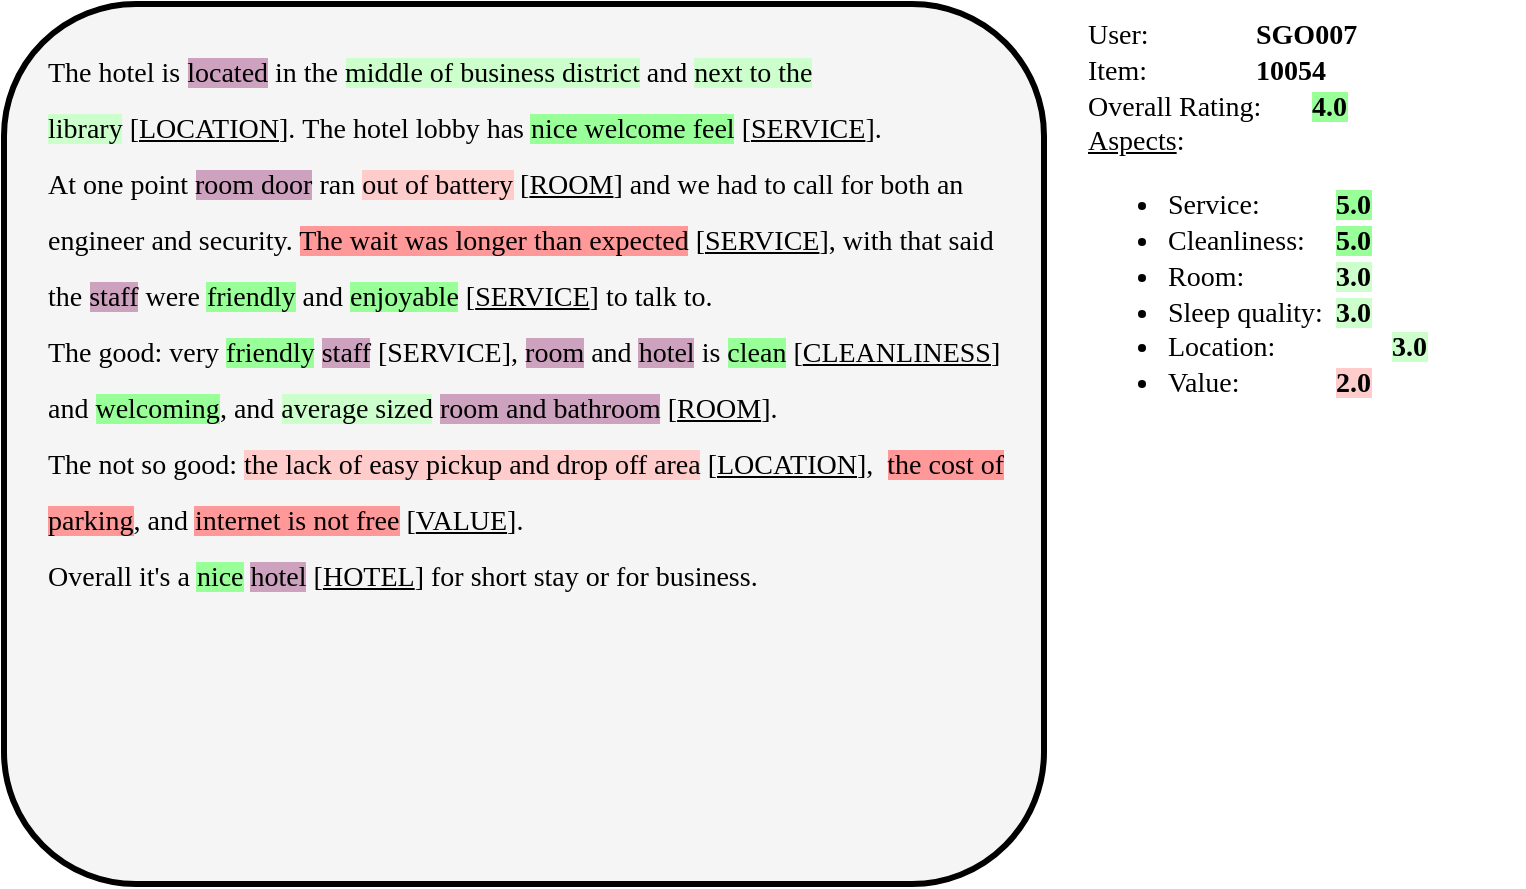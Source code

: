 <mxfile version="24.7.17">
  <diagram name="Page-1" id="eF6u0Fi1oYmeYvdufZYe">
    <mxGraphModel dx="954" dy="619" grid="1" gridSize="10" guides="1" tooltips="1" connect="1" arrows="1" fold="1" page="1" pageScale="1" pageWidth="827" pageHeight="1169" math="0" shadow="0">
      <root>
        <mxCell id="0" />
        <mxCell id="1" parent="0" />
        <mxCell id="6mnyM7W6sN1k9Xe21Ko4-1" value="&lt;h1 style=&quot;margin-top: 0px;&quot;&gt;&lt;p style=&quot;margin: 0px; font-variant-numeric: normal; font-variant-east-asian: normal; font-variant-alternates: normal; font-size-adjust: none; font-kerning: auto; font-optical-sizing: auto; font-feature-settings: normal; font-variation-settings: normal; font-variant-position: normal; font-weight: 400; font-stretch: normal; line-height: normal; color: rgb(0, 0, 0);&quot; class=&quot;p1&quot;&gt;&lt;font face=&quot;Verdana&quot; style=&quot;font-size: 14px;&quot;&gt;The hotel is &lt;span style=&quot;background-color: rgb(205, 162, 190);&quot;&gt;located&lt;/span&gt;&amp;nbsp;in the &lt;span style=&quot;background-color: rgb(204, 255, 204);&quot;&gt;middle of business district&lt;/span&gt; and &lt;span style=&quot;background-color: rgb(204, 255, 204);&quot;&gt;next to the library&lt;/span&gt;&amp;nbsp;&lt;/font&gt;&lt;span style=&quot;background-color: initial; font-family: Verdana; font-size: 14px;&quot;&gt;[&lt;/span&gt;&lt;u style=&quot;background-color: initial; font-family: Verdana; font-size: 14px;&quot;&gt;LOCATION&lt;/u&gt;&lt;span style=&quot;background-color: initial; font-family: Verdana; font-size: 14px;&quot;&gt;].&amp;nbsp;&lt;/span&gt;&lt;span style=&quot;font-size: 14px; font-family: Verdana; background-color: initial;&quot;&gt;The hotel lobby has &lt;/span&gt;&lt;span style=&quot;font-size: 14px; font-family: Verdana; background-color: rgb(153, 255, 153);&quot;&gt;nice welcome feel&lt;/span&gt;&lt;span style=&quot;font-size: 14px; font-family: Verdana; background-color: initial;&quot;&gt;&amp;nbsp;[&lt;/span&gt;&lt;u style=&quot;font-size: 14px; font-family: Verdana; background-color: initial;&quot;&gt;SERVICE&lt;/u&gt;&lt;span style=&quot;font-size: 14px; font-family: Verdana; background-color: initial;&quot;&gt;].&amp;nbsp;&amp;nbsp;&lt;/span&gt;&lt;/p&gt;&lt;p style=&quot;margin: 0px; font-variant-numeric: normal; font-variant-east-asian: normal; font-variant-alternates: normal; font-size-adjust: none; font-kerning: auto; font-optical-sizing: auto; font-feature-settings: normal; font-variation-settings: normal; font-variant-position: normal; font-weight: 400; font-stretch: normal; line-height: normal; color: rgb(0, 0, 0);&quot; class=&quot;p1&quot;&gt;&lt;font face=&quot;Verdana&quot; style=&quot;font-size: 14px;&quot;&gt;At one point &lt;span style=&quot;background-color: rgb(205, 162, 190);&quot;&gt;room door&lt;/span&gt;&amp;nbsp;ran &lt;span style=&quot;background-color: rgb(255, 204, 204);&quot;&gt;out of battery&lt;/span&gt;&amp;nbsp;&lt;/font&gt;&lt;span style=&quot;background-color: initial; font-family: Verdana; font-size: 14px;&quot;&gt;[&lt;/span&gt;&lt;u style=&quot;background-color: initial; font-family: Verdana; font-size: 14px;&quot;&gt;ROOM&lt;/u&gt;&lt;span style=&quot;background-color: initial; font-family: Verdana; font-size: 14px;&quot;&gt;]&amp;nbsp;&lt;/span&gt;&lt;span style=&quot;background-color: initial; font-size: 14px; font-family: Verdana;&quot;&gt;and we had to call for both an engineer and security. &lt;/span&gt;&lt;span style=&quot;font-size: 14px; font-family: Verdana; background-color: rgb(255, 153, 153);&quot;&gt;The wait was longer than expected&lt;/span&gt;&lt;span style=&quot;background-color: initial; font-size: 14px; font-family: Verdana;&quot;&gt;&amp;nbsp;[&lt;/span&gt;&lt;u style=&quot;background-color: initial; font-size: 14px; font-family: Verdana;&quot;&gt;SERVICE&lt;/u&gt;&lt;span style=&quot;background-color: initial; font-size: 14px; font-family: Verdana;&quot;&gt;], with that said the &lt;/span&gt;&lt;span style=&quot;font-size: 14px; font-family: Verdana; background-color: rgb(205, 162, 190);&quot;&gt;staff&lt;/span&gt;&lt;span style=&quot;background-color: initial; font-size: 14px; font-family: Verdana;&quot;&gt;&amp;nbsp;were &lt;/span&gt;&lt;span style=&quot;font-size: 14px; font-family: Verdana; background-color: rgb(153, 255, 153);&quot;&gt;friendly&lt;/span&gt;&lt;span style=&quot;background-color: initial; font-size: 14px; font-family: Verdana;&quot;&gt; and &lt;/span&gt;&lt;span style=&quot;font-size: 14px; font-family: Verdana; background-color: rgb(153, 255, 153);&quot;&gt;enjoyable&lt;/span&gt;&lt;span style=&quot;background-color: initial; font-size: 14px; font-family: Verdana;&quot;&gt;&amp;nbsp;[&lt;u&gt;SERVICE&lt;/u&gt;] to talk to.&amp;nbsp;&lt;/span&gt;&lt;/p&gt;&lt;p style=&quot;margin: 0px; font-variant-numeric: normal; font-variant-east-asian: normal; font-variant-alternates: normal; font-size-adjust: none; font-kerning: auto; font-optical-sizing: auto; font-feature-settings: normal; font-variation-settings: normal; font-variant-position: normal; font-weight: 400; font-stretch: normal; line-height: normal; color: rgb(0, 0, 0);&quot; class=&quot;p1&quot;&gt;&lt;font face=&quot;Verdana&quot; style=&quot;font-size: 14px;&quot;&gt;The good: very &lt;span style=&quot;background-color: rgb(153, 255, 153);&quot;&gt;friendly&lt;/span&gt; &lt;span style=&quot;background-color: rgb(205, 162, 190);&quot;&gt;staff&lt;/span&gt;&amp;nbsp;[SERVICE],&amp;nbsp;&lt;span style=&quot;background-color: rgb(205, 162, 190);&quot;&gt;room&lt;/span&gt; and &lt;span style=&quot;background-color: rgb(205, 162, 190);&quot;&gt;hotel&lt;/span&gt; is &lt;span style=&quot;background-color: rgb(153, 255, 153);&quot;&gt;clean&lt;/span&gt;&amp;nbsp;[&lt;u&gt;CLEANLINESS&lt;/u&gt;] and &lt;span style=&quot;background-color: rgb(153, 255, 153);&quot;&gt;welcoming&lt;/span&gt;, and &lt;span style=&quot;background-color: rgb(204, 255, 204);&quot;&gt;average sized&lt;/span&gt; &lt;span style=&quot;background-color: rgb(205, 162, 190);&quot;&gt;room and bathroom&lt;/span&gt;&amp;nbsp;[&lt;u&gt;ROOM&lt;/u&gt;].&lt;/font&gt;&lt;/p&gt;&lt;p style=&quot;margin: 0px; font-variant-numeric: normal; font-variant-east-asian: normal; font-variant-alternates: normal; font-size-adjust: none; font-kerning: auto; font-optical-sizing: auto; font-feature-settings: normal; font-variation-settings: normal; font-variant-position: normal; font-weight: 400; font-stretch: normal; line-height: normal; color: rgb(0, 0, 0);&quot; class=&quot;p1&quot;&gt;&lt;font face=&quot;Verdana&quot; style=&quot;font-size: 14px;&quot;&gt;The not so good: &lt;span style=&quot;background-color: rgb(255, 204, 204);&quot;&gt;the lack of easy pickup and drop off area&lt;/span&gt;&amp;nbsp;[&lt;u&gt;LOCATION&lt;/u&gt;],&amp;nbsp;&amp;nbsp;&lt;span style=&quot;background-color: rgb(255, 153, 153);&quot;&gt;the cost of parking&lt;/span&gt;, and&amp;nbsp;&lt;span style=&quot;background-color: rgb(255, 153, 153);&quot;&gt;internet is not free&lt;/span&gt;&amp;nbsp;[&lt;u&gt;VALUE&lt;/u&gt;].&lt;/font&gt;&lt;/p&gt;&lt;p style=&quot;margin: 0px; font-variant-numeric: normal; font-variant-east-asian: normal; font-variant-alternates: normal; font-size-adjust: none; font-kerning: auto; font-optical-sizing: auto; font-feature-settings: normal; font-variation-settings: normal; font-variant-position: normal; font-weight: 400; font-stretch: normal; line-height: normal; color: rgb(0, 0, 0);&quot; class=&quot;p1&quot;&gt;&lt;font face=&quot;Verdana&quot; style=&quot;font-size: 14px;&quot;&gt;Overall it&#39;s a &lt;span style=&quot;background-color: rgb(153, 255, 153);&quot;&gt;nice&lt;/span&gt; &lt;span style=&quot;background-color: rgb(205, 162, 190);&quot;&gt;hotel&lt;/span&gt;&amp;nbsp;[&lt;u&gt;HOTEL&lt;/u&gt;] for short stay or for business.&lt;/font&gt;&lt;br&gt;&lt;/p&gt;&lt;/h1&gt;" style="text;html=1;whiteSpace=wrap;overflow=hidden;rounded=1;strokeColor=#000000;strokeWidth=3;fillColor=#f5f5f5;fontColor=#333333;perimeterSpacing=0;spacingLeft=20;spacingRight=20;spacingBottom=10;spacingTop=10;glass=0;shadow=0;" vertex="1" parent="1">
          <mxGeometry x="40" y="160" width="520" height="440" as="geometry" />
        </mxCell>
        <mxCell id="6mnyM7W6sN1k9Xe21Ko4-2" value="&lt;h1 style=&quot;text-align: justify; margin-top: 0px; font-size: 14px;&quot;&gt;&lt;span style=&quot;font-family: Verdana; background-color: initial;&quot;&gt;&lt;span style=&quot;font-weight: normal;&quot;&gt;User: &lt;/span&gt;&lt;span style=&quot;font-weight: normal; white-space: pre;&quot;&gt;&#x9;&lt;/span&gt;&lt;span style=&quot;font-weight: normal; white-space: pre;&quot;&gt;&#x9;&lt;/span&gt;SGO007&lt;/span&gt;&lt;br&gt;&lt;span style=&quot;background-color: initial; font-family: Verdana; font-weight: normal;&quot;&gt;Item: &lt;span style=&quot;white-space: pre;&quot;&gt;&#x9;&lt;span style=&quot;white-space: pre;&quot;&gt;&#x9;&lt;/span&gt;&lt;/span&gt;&lt;/span&gt;&lt;b style=&quot;background-color: initial; font-family: Verdana;&quot;&gt;10054&lt;/b&gt;&lt;br&gt;&lt;span style=&quot;background-color: initial; font-weight: normal; font-family: Verdana;&quot;&gt;Overall Rating: &lt;span style=&quot;white-space: pre;&quot;&gt;&#x9;&lt;/span&gt;&lt;/span&gt;&lt;b style=&quot;font-family: Verdana; background-color: rgb(153, 255, 153);&quot;&gt;4.0&lt;/b&gt;&lt;br&gt;&lt;font style=&quot;font-family: Verdana; background-color: initial; font-weight: normal;&quot;&gt;&lt;u&gt;Aspects&lt;/u&gt;&lt;/font&gt;&lt;span style=&quot;font-family: Verdana; background-color: initial; font-weight: normal;&quot;&gt;:&lt;/span&gt;&lt;br&gt;&lt;/h1&gt;&lt;div style=&quot;text-align: justify; font-size: 14px;&quot;&gt;&lt;ul&gt;&lt;li&gt;&lt;font style=&quot;font-size: 14px;&quot; face=&quot;Verdana&quot;&gt;Service:&lt;b&gt; &lt;span style=&quot;white-space: pre;&quot;&gt;&#x9;&lt;/span&gt;&lt;span style=&quot;white-space: pre;&quot;&gt;&#x9;&lt;/span&gt;&lt;span style=&quot;background-color: rgb(153, 255, 153);&quot;&gt;5.0&lt;/span&gt;&lt;/b&gt;&lt;/font&gt;&lt;/li&gt;&lt;li&gt;&lt;font style=&quot;font-size: 14px;&quot; face=&quot;Verdana&quot;&gt;Cleanliness:&lt;b&gt; &lt;span style=&quot;white-space: pre;&quot;&gt;&#x9;&lt;/span&gt;&lt;span style=&quot;background-color: rgb(153, 255, 153);&quot;&gt;5.0&lt;/span&gt;&lt;/b&gt;&lt;/font&gt;&lt;/li&gt;&lt;li&gt;&lt;font style=&quot;font-size: 14px;&quot; face=&quot;Verdana&quot;&gt;Room:&lt;b&gt; &lt;span style=&quot;white-space: pre;&quot;&gt;&#x9;&lt;/span&gt;&lt;span style=&quot;white-space: pre;&quot;&gt;&#x9;&lt;/span&gt;&lt;span style=&quot;background-color: rgb(204, 255, 204);&quot;&gt;3.0&lt;/span&gt;&lt;/b&gt;&lt;/font&gt;&lt;/li&gt;&lt;li&gt;&lt;font style=&quot;font-size: 14px;&quot; face=&quot;Verdana&quot;&gt;Sleep quality:&lt;b&gt; &lt;span style=&quot;white-space: pre;&quot;&gt;&#x9;&lt;/span&gt;&lt;span style=&quot;background-color: rgb(204, 255, 204);&quot;&gt;3.0&lt;/span&gt;&lt;/b&gt;&lt;/font&gt;&lt;/li&gt;&lt;li&gt;&lt;font style=&quot;font-size: 14px;&quot; face=&quot;Verdana&quot;&gt;Location:&lt;b&gt; &lt;span style=&quot;white-space: pre;&quot;&gt;&#x9;&lt;span style=&quot;white-space: pre;&quot;&gt;&#x9;&lt;/span&gt;&lt;/span&gt;&lt;span style=&quot;background-color: rgb(204, 255, 204);&quot;&gt;3.0&lt;/span&gt;&lt;/b&gt;&lt;/font&gt;&lt;/li&gt;&lt;li&gt;&lt;font style=&quot;font-size: 14px;&quot; face=&quot;Verdana&quot;&gt;Value:&lt;b&gt; &lt;span style=&quot;white-space: pre;&quot;&gt;&#x9;&lt;/span&gt;&lt;span style=&quot;white-space: pre;&quot;&gt;&#x9;&lt;/span&gt;&lt;span style=&quot;background-color: rgb(255, 204, 204);&quot;&gt;2.0&lt;/span&gt;&lt;/b&gt;&lt;/font&gt;&lt;/li&gt;&lt;/ul&gt;&lt;/div&gt;&lt;div style=&quot;text-align: justify; font-size: 14px;&quot;&gt;&lt;br&gt;&lt;/div&gt;" style="text;html=1;whiteSpace=wrap;overflow=hidden;rounded=0;" vertex="1" parent="1">
          <mxGeometry x="580" y="160" width="220" height="210" as="geometry" />
        </mxCell>
      </root>
    </mxGraphModel>
  </diagram>
</mxfile>

